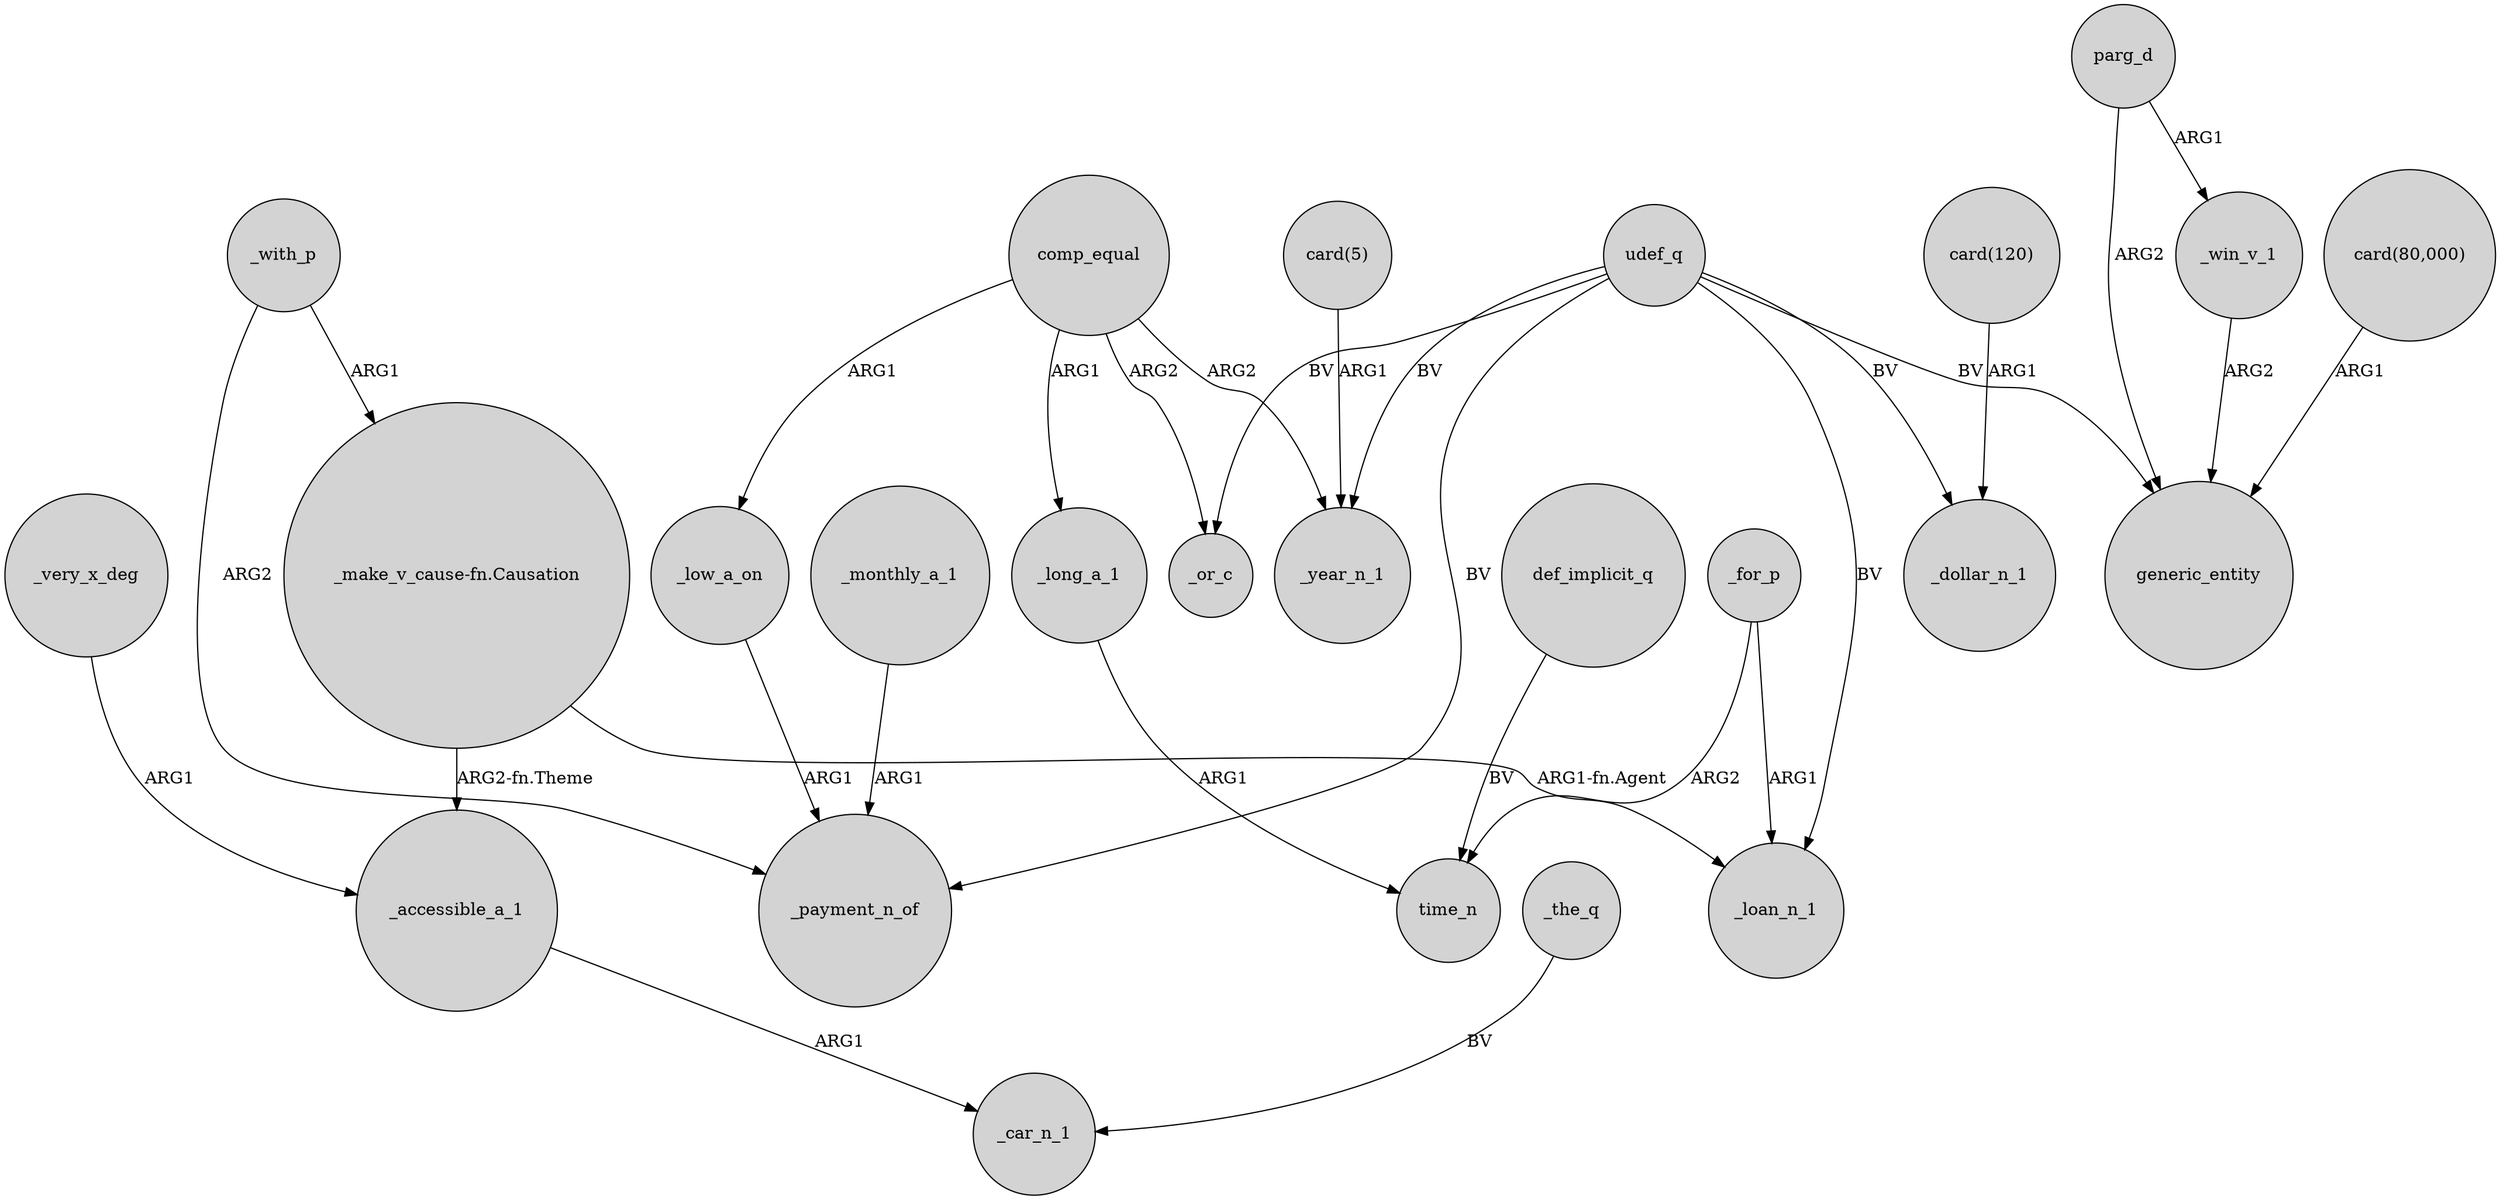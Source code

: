 digraph {
	node [shape=circle style=filled]
	_monthly_a_1 -> _payment_n_of [label=ARG1]
	"_make_v_cause-fn.Causation" -> _loan_n_1 [label="ARG1-fn.Agent"]
	comp_equal -> _year_n_1 [label=ARG2]
	_for_p -> time_n [label=ARG2]
	_accessible_a_1 -> _car_n_1 [label=ARG1]
	udef_q -> generic_entity [label=BV]
	"card(5)" -> _year_n_1 [label=ARG1]
	_with_p -> "_make_v_cause-fn.Causation" [label=ARG1]
	parg_d -> generic_entity [label=ARG2]
	_with_p -> _payment_n_of [label=ARG2]
	_low_a_on -> _payment_n_of [label=ARG1]
	_the_q -> _car_n_1 [label=BV]
	udef_q -> _or_c [label=BV]
	udef_q -> _payment_n_of [label=BV]
	_long_a_1 -> time_n [label=ARG1]
	parg_d -> _win_v_1 [label=ARG1]
	"_make_v_cause-fn.Causation" -> _accessible_a_1 [label="ARG2-fn.Theme"]
	comp_equal -> _long_a_1 [label=ARG1]
	comp_equal -> _or_c [label=ARG2]
	_win_v_1 -> generic_entity [label=ARG2]
	comp_equal -> _low_a_on [label=ARG1]
	udef_q -> _year_n_1 [label=BV]
	udef_q -> _dollar_n_1 [label=BV]
	"card(80,000)" -> generic_entity [label=ARG1]
	"card(120)" -> _dollar_n_1 [label=ARG1]
	_for_p -> _loan_n_1 [label=ARG1]
	_very_x_deg -> _accessible_a_1 [label=ARG1]
	udef_q -> _loan_n_1 [label=BV]
	def_implicit_q -> time_n [label=BV]
}

